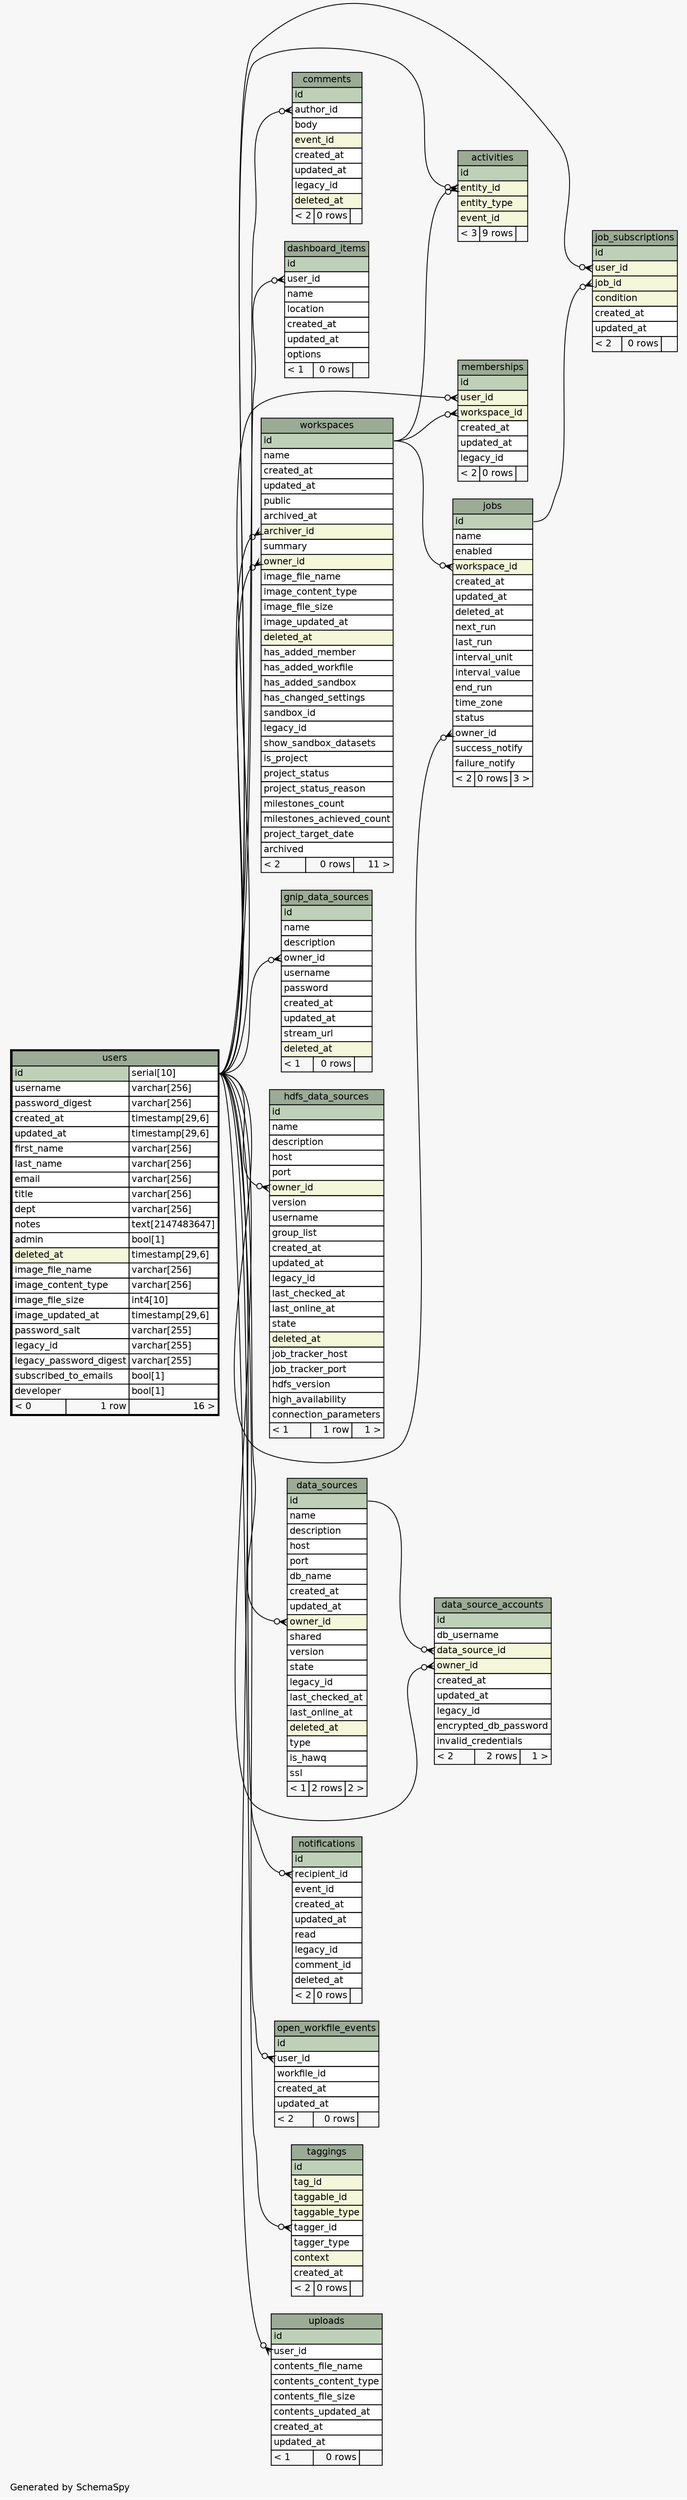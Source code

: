 // dot 2.36.0 on Mac OS X 10.10
// SchemaSpy rev 590
digraph "oneDegreeRelationshipsDiagram" {
  graph [
    rankdir="RL"
    bgcolor="#f7f7f7"
    label="\nGenerated by SchemaSpy"
    labeljust="l"
    nodesep="0.18"
    ranksep="0.46"
    fontname="Helvetica"
    fontsize="11"
  ];
  node [
    fontname="Helvetica"
    fontsize="11"
    shape="plaintext"
  ];
  edge [
    arrowsize="0.8"
  ];
  "activities":"entity_id":w -> "users":"id.type":e [arrowhead=none dir=back arrowtail=crowodot];
  "activities":"entity_id":w -> "workspaces":"id":e [arrowhead=none dir=back arrowtail=crowodot];
  "comments":"author_id":w -> "users":"id.type":e [arrowhead=none dir=back arrowtail=crowodot];
  "dashboard_items":"user_id":w -> "users":"id.type":e [arrowhead=none dir=back arrowtail=crowodot];
  "data_source_accounts":"data_source_id":w -> "data_sources":"id":e [arrowhead=none dir=back arrowtail=crowodot];
  "data_source_accounts":"owner_id":w -> "users":"id.type":e [arrowhead=none dir=back arrowtail=crowodot];
  "data_sources":"owner_id":w -> "users":"id.type":e [arrowhead=none dir=back arrowtail=crowodot];
  "gnip_data_sources":"owner_id":w -> "users":"id.type":e [arrowhead=none dir=back arrowtail=crowodot];
  "hdfs_data_sources":"owner_id":w -> "users":"id.type":e [arrowhead=none dir=back arrowtail=crowodot];
  "job_subscriptions":"job_id":w -> "jobs":"id":e [arrowhead=none dir=back arrowtail=crowodot];
  "job_subscriptions":"user_id":w -> "users":"id.type":e [arrowhead=none dir=back arrowtail=crowodot];
  "jobs":"owner_id":w -> "users":"id.type":e [arrowhead=none dir=back arrowtail=crowodot];
  "jobs":"workspace_id":w -> "workspaces":"id":e [arrowhead=none dir=back arrowtail=crowodot];
  "memberships":"user_id":w -> "users":"id.type":e [arrowhead=none dir=back arrowtail=crowodot];
  "memberships":"workspace_id":w -> "workspaces":"id":e [arrowhead=none dir=back arrowtail=crowodot];
  "notifications":"recipient_id":w -> "users":"id.type":e [arrowhead=none dir=back arrowtail=crowodot];
  "open_workfile_events":"user_id":w -> "users":"id.type":e [arrowhead=none dir=back arrowtail=crowodot];
  "taggings":"tagger_id":w -> "users":"id.type":e [arrowhead=none dir=back arrowtail=crowodot];
  "uploads":"user_id":w -> "users":"id.type":e [arrowhead=none dir=back arrowtail=crowodot];
  "workspaces":"archiver_id":w -> "users":"id.type":e [arrowhead=none dir=back arrowtail=crowodot];
  "workspaces":"owner_id":w -> "users":"id.type":e [arrowhead=none dir=back arrowtail=crowodot];
  "activities" [
    label=<
    <TABLE BORDER="0" CELLBORDER="1" CELLSPACING="0" BGCOLOR="#ffffff">
      <TR><TD COLSPAN="3" BGCOLOR="#9bab96" ALIGN="CENTER">activities</TD></TR>
      <TR><TD PORT="id" COLSPAN="3" BGCOLOR="#bed1b8" ALIGN="LEFT">id</TD></TR>
      <TR><TD PORT="entity_id" COLSPAN="3" BGCOLOR="#f4f7da" ALIGN="LEFT">entity_id</TD></TR>
      <TR><TD PORT="entity_type" COLSPAN="3" BGCOLOR="#f4f7da" ALIGN="LEFT">entity_type</TD></TR>
      <TR><TD PORT="event_id" COLSPAN="3" BGCOLOR="#f4f7da" ALIGN="LEFT">event_id</TD></TR>
      <TR><TD ALIGN="LEFT" BGCOLOR="#f7f7f7">&lt; 3</TD><TD ALIGN="RIGHT" BGCOLOR="#f7f7f7">9 rows</TD><TD ALIGN="RIGHT" BGCOLOR="#f7f7f7">  </TD></TR>
    </TABLE>>
    URL="activities.html"
    tooltip="activities"
  ];
  "comments" [
    label=<
    <TABLE BORDER="0" CELLBORDER="1" CELLSPACING="0" BGCOLOR="#ffffff">
      <TR><TD COLSPAN="3" BGCOLOR="#9bab96" ALIGN="CENTER">comments</TD></TR>
      <TR><TD PORT="id" COLSPAN="3" BGCOLOR="#bed1b8" ALIGN="LEFT">id</TD></TR>
      <TR><TD PORT="author_id" COLSPAN="3" ALIGN="LEFT">author_id</TD></TR>
      <TR><TD PORT="body" COLSPAN="3" ALIGN="LEFT">body</TD></TR>
      <TR><TD PORT="event_id" COLSPAN="3" BGCOLOR="#f4f7da" ALIGN="LEFT">event_id</TD></TR>
      <TR><TD PORT="created_at" COLSPAN="3" ALIGN="LEFT">created_at</TD></TR>
      <TR><TD PORT="updated_at" COLSPAN="3" ALIGN="LEFT">updated_at</TD></TR>
      <TR><TD PORT="legacy_id" COLSPAN="3" ALIGN="LEFT">legacy_id</TD></TR>
      <TR><TD PORT="deleted_at" COLSPAN="3" BGCOLOR="#f4f7da" ALIGN="LEFT">deleted_at</TD></TR>
      <TR><TD ALIGN="LEFT" BGCOLOR="#f7f7f7">&lt; 2</TD><TD ALIGN="RIGHT" BGCOLOR="#f7f7f7">0 rows</TD><TD ALIGN="RIGHT" BGCOLOR="#f7f7f7">  </TD></TR>
    </TABLE>>
    URL="comments.html"
    tooltip="comments"
  ];
  "dashboard_items" [
    label=<
    <TABLE BORDER="0" CELLBORDER="1" CELLSPACING="0" BGCOLOR="#ffffff">
      <TR><TD COLSPAN="3" BGCOLOR="#9bab96" ALIGN="CENTER">dashboard_items</TD></TR>
      <TR><TD PORT="id" COLSPAN="3" BGCOLOR="#bed1b8" ALIGN="LEFT">id</TD></TR>
      <TR><TD PORT="user_id" COLSPAN="3" ALIGN="LEFT">user_id</TD></TR>
      <TR><TD PORT="name" COLSPAN="3" ALIGN="LEFT">name</TD></TR>
      <TR><TD PORT="location" COLSPAN="3" ALIGN="LEFT">location</TD></TR>
      <TR><TD PORT="created_at" COLSPAN="3" ALIGN="LEFT">created_at</TD></TR>
      <TR><TD PORT="updated_at" COLSPAN="3" ALIGN="LEFT">updated_at</TD></TR>
      <TR><TD PORT="options" COLSPAN="3" ALIGN="LEFT">options</TD></TR>
      <TR><TD ALIGN="LEFT" BGCOLOR="#f7f7f7">&lt; 1</TD><TD ALIGN="RIGHT" BGCOLOR="#f7f7f7">0 rows</TD><TD ALIGN="RIGHT" BGCOLOR="#f7f7f7">  </TD></TR>
    </TABLE>>
    URL="dashboard_items.html"
    tooltip="dashboard_items"
  ];
  "data_source_accounts" [
    label=<
    <TABLE BORDER="0" CELLBORDER="1" CELLSPACING="0" BGCOLOR="#ffffff">
      <TR><TD COLSPAN="3" BGCOLOR="#9bab96" ALIGN="CENTER">data_source_accounts</TD></TR>
      <TR><TD PORT="id" COLSPAN="3" BGCOLOR="#bed1b8" ALIGN="LEFT">id</TD></TR>
      <TR><TD PORT="db_username" COLSPAN="3" ALIGN="LEFT">db_username</TD></TR>
      <TR><TD PORT="data_source_id" COLSPAN="3" BGCOLOR="#f4f7da" ALIGN="LEFT">data_source_id</TD></TR>
      <TR><TD PORT="owner_id" COLSPAN="3" BGCOLOR="#f4f7da" ALIGN="LEFT">owner_id</TD></TR>
      <TR><TD PORT="created_at" COLSPAN="3" ALIGN="LEFT">created_at</TD></TR>
      <TR><TD PORT="updated_at" COLSPAN="3" ALIGN="LEFT">updated_at</TD></TR>
      <TR><TD PORT="legacy_id" COLSPAN="3" ALIGN="LEFT">legacy_id</TD></TR>
      <TR><TD PORT="encrypted_db_password" COLSPAN="3" ALIGN="LEFT">encrypted_db_password</TD></TR>
      <TR><TD PORT="invalid_credentials" COLSPAN="3" ALIGN="LEFT">invalid_credentials</TD></TR>
      <TR><TD ALIGN="LEFT" BGCOLOR="#f7f7f7">&lt; 2</TD><TD ALIGN="RIGHT" BGCOLOR="#f7f7f7">2 rows</TD><TD ALIGN="RIGHT" BGCOLOR="#f7f7f7">1 &gt;</TD></TR>
    </TABLE>>
    URL="data_source_accounts.html"
    tooltip="data_source_accounts"
  ];
  "data_sources" [
    label=<
    <TABLE BORDER="0" CELLBORDER="1" CELLSPACING="0" BGCOLOR="#ffffff">
      <TR><TD COLSPAN="3" BGCOLOR="#9bab96" ALIGN="CENTER">data_sources</TD></TR>
      <TR><TD PORT="id" COLSPAN="3" BGCOLOR="#bed1b8" ALIGN="LEFT">id</TD></TR>
      <TR><TD PORT="name" COLSPAN="3" ALIGN="LEFT">name</TD></TR>
      <TR><TD PORT="description" COLSPAN="3" ALIGN="LEFT">description</TD></TR>
      <TR><TD PORT="host" COLSPAN="3" ALIGN="LEFT">host</TD></TR>
      <TR><TD PORT="port" COLSPAN="3" ALIGN="LEFT">port</TD></TR>
      <TR><TD PORT="db_name" COLSPAN="3" ALIGN="LEFT">db_name</TD></TR>
      <TR><TD PORT="created_at" COLSPAN="3" ALIGN="LEFT">created_at</TD></TR>
      <TR><TD PORT="updated_at" COLSPAN="3" ALIGN="LEFT">updated_at</TD></TR>
      <TR><TD PORT="owner_id" COLSPAN="3" BGCOLOR="#f4f7da" ALIGN="LEFT">owner_id</TD></TR>
      <TR><TD PORT="shared" COLSPAN="3" ALIGN="LEFT">shared</TD></TR>
      <TR><TD PORT="version" COLSPAN="3" ALIGN="LEFT">version</TD></TR>
      <TR><TD PORT="state" COLSPAN="3" ALIGN="LEFT">state</TD></TR>
      <TR><TD PORT="legacy_id" COLSPAN="3" ALIGN="LEFT">legacy_id</TD></TR>
      <TR><TD PORT="last_checked_at" COLSPAN="3" ALIGN="LEFT">last_checked_at</TD></TR>
      <TR><TD PORT="last_online_at" COLSPAN="3" ALIGN="LEFT">last_online_at</TD></TR>
      <TR><TD PORT="deleted_at" COLSPAN="3" BGCOLOR="#f4f7da" ALIGN="LEFT">deleted_at</TD></TR>
      <TR><TD PORT="type" COLSPAN="3" ALIGN="LEFT">type</TD></TR>
      <TR><TD PORT="is_hawq" COLSPAN="3" ALIGN="LEFT">is_hawq</TD></TR>
      <TR><TD PORT="ssl" COLSPAN="3" ALIGN="LEFT">ssl</TD></TR>
      <TR><TD ALIGN="LEFT" BGCOLOR="#f7f7f7">&lt; 1</TD><TD ALIGN="RIGHT" BGCOLOR="#f7f7f7">2 rows</TD><TD ALIGN="RIGHT" BGCOLOR="#f7f7f7">2 &gt;</TD></TR>
    </TABLE>>
    URL="data_sources.html"
    tooltip="data_sources"
  ];
  "gnip_data_sources" [
    label=<
    <TABLE BORDER="0" CELLBORDER="1" CELLSPACING="0" BGCOLOR="#ffffff">
      <TR><TD COLSPAN="3" BGCOLOR="#9bab96" ALIGN="CENTER">gnip_data_sources</TD></TR>
      <TR><TD PORT="id" COLSPAN="3" BGCOLOR="#bed1b8" ALIGN="LEFT">id</TD></TR>
      <TR><TD PORT="name" COLSPAN="3" ALIGN="LEFT">name</TD></TR>
      <TR><TD PORT="description" COLSPAN="3" ALIGN="LEFT">description</TD></TR>
      <TR><TD PORT="owner_id" COLSPAN="3" ALIGN="LEFT">owner_id</TD></TR>
      <TR><TD PORT="username" COLSPAN="3" ALIGN="LEFT">username</TD></TR>
      <TR><TD PORT="password" COLSPAN="3" ALIGN="LEFT">password</TD></TR>
      <TR><TD PORT="created_at" COLSPAN="3" ALIGN="LEFT">created_at</TD></TR>
      <TR><TD PORT="updated_at" COLSPAN="3" ALIGN="LEFT">updated_at</TD></TR>
      <TR><TD PORT="stream_url" COLSPAN="3" ALIGN="LEFT">stream_url</TD></TR>
      <TR><TD PORT="deleted_at" COLSPAN="3" BGCOLOR="#f4f7da" ALIGN="LEFT">deleted_at</TD></TR>
      <TR><TD ALIGN="LEFT" BGCOLOR="#f7f7f7">&lt; 1</TD><TD ALIGN="RIGHT" BGCOLOR="#f7f7f7">0 rows</TD><TD ALIGN="RIGHT" BGCOLOR="#f7f7f7">  </TD></TR>
    </TABLE>>
    URL="gnip_data_sources.html"
    tooltip="gnip_data_sources"
  ];
  "hdfs_data_sources" [
    label=<
    <TABLE BORDER="0" CELLBORDER="1" CELLSPACING="0" BGCOLOR="#ffffff">
      <TR><TD COLSPAN="3" BGCOLOR="#9bab96" ALIGN="CENTER">hdfs_data_sources</TD></TR>
      <TR><TD PORT="id" COLSPAN="3" BGCOLOR="#bed1b8" ALIGN="LEFT">id</TD></TR>
      <TR><TD PORT="name" COLSPAN="3" ALIGN="LEFT">name</TD></TR>
      <TR><TD PORT="description" COLSPAN="3" ALIGN="LEFT">description</TD></TR>
      <TR><TD PORT="host" COLSPAN="3" ALIGN="LEFT">host</TD></TR>
      <TR><TD PORT="port" COLSPAN="3" ALIGN="LEFT">port</TD></TR>
      <TR><TD PORT="owner_id" COLSPAN="3" BGCOLOR="#f4f7da" ALIGN="LEFT">owner_id</TD></TR>
      <TR><TD PORT="version" COLSPAN="3" ALIGN="LEFT">version</TD></TR>
      <TR><TD PORT="username" COLSPAN="3" ALIGN="LEFT">username</TD></TR>
      <TR><TD PORT="group_list" COLSPAN="3" ALIGN="LEFT">group_list</TD></TR>
      <TR><TD PORT="created_at" COLSPAN="3" ALIGN="LEFT">created_at</TD></TR>
      <TR><TD PORT="updated_at" COLSPAN="3" ALIGN="LEFT">updated_at</TD></TR>
      <TR><TD PORT="legacy_id" COLSPAN="3" ALIGN="LEFT">legacy_id</TD></TR>
      <TR><TD PORT="last_checked_at" COLSPAN="3" ALIGN="LEFT">last_checked_at</TD></TR>
      <TR><TD PORT="last_online_at" COLSPAN="3" ALIGN="LEFT">last_online_at</TD></TR>
      <TR><TD PORT="state" COLSPAN="3" ALIGN="LEFT">state</TD></TR>
      <TR><TD PORT="deleted_at" COLSPAN="3" BGCOLOR="#f4f7da" ALIGN="LEFT">deleted_at</TD></TR>
      <TR><TD PORT="job_tracker_host" COLSPAN="3" ALIGN="LEFT">job_tracker_host</TD></TR>
      <TR><TD PORT="job_tracker_port" COLSPAN="3" ALIGN="LEFT">job_tracker_port</TD></TR>
      <TR><TD PORT="hdfs_version" COLSPAN="3" ALIGN="LEFT">hdfs_version</TD></TR>
      <TR><TD PORT="high_availability" COLSPAN="3" ALIGN="LEFT">high_availability</TD></TR>
      <TR><TD PORT="connection_parameters" COLSPAN="3" ALIGN="LEFT">connection_parameters</TD></TR>
      <TR><TD ALIGN="LEFT" BGCOLOR="#f7f7f7">&lt; 1</TD><TD ALIGN="RIGHT" BGCOLOR="#f7f7f7">1 row</TD><TD ALIGN="RIGHT" BGCOLOR="#f7f7f7">1 &gt;</TD></TR>
    </TABLE>>
    URL="hdfs_data_sources.html"
    tooltip="hdfs_data_sources"
  ];
  "job_subscriptions" [
    label=<
    <TABLE BORDER="0" CELLBORDER="1" CELLSPACING="0" BGCOLOR="#ffffff">
      <TR><TD COLSPAN="3" BGCOLOR="#9bab96" ALIGN="CENTER">job_subscriptions</TD></TR>
      <TR><TD PORT="id" COLSPAN="3" BGCOLOR="#bed1b8" ALIGN="LEFT">id</TD></TR>
      <TR><TD PORT="user_id" COLSPAN="3" BGCOLOR="#f4f7da" ALIGN="LEFT">user_id</TD></TR>
      <TR><TD PORT="job_id" COLSPAN="3" BGCOLOR="#f4f7da" ALIGN="LEFT">job_id</TD></TR>
      <TR><TD PORT="condition" COLSPAN="3" BGCOLOR="#f4f7da" ALIGN="LEFT">condition</TD></TR>
      <TR><TD PORT="created_at" COLSPAN="3" ALIGN="LEFT">created_at</TD></TR>
      <TR><TD PORT="updated_at" COLSPAN="3" ALIGN="LEFT">updated_at</TD></TR>
      <TR><TD ALIGN="LEFT" BGCOLOR="#f7f7f7">&lt; 2</TD><TD ALIGN="RIGHT" BGCOLOR="#f7f7f7">0 rows</TD><TD ALIGN="RIGHT" BGCOLOR="#f7f7f7">  </TD></TR>
    </TABLE>>
    URL="job_subscriptions.html"
    tooltip="job_subscriptions"
  ];
  "jobs" [
    label=<
    <TABLE BORDER="0" CELLBORDER="1" CELLSPACING="0" BGCOLOR="#ffffff">
      <TR><TD COLSPAN="3" BGCOLOR="#9bab96" ALIGN="CENTER">jobs</TD></TR>
      <TR><TD PORT="id" COLSPAN="3" BGCOLOR="#bed1b8" ALIGN="LEFT">id</TD></TR>
      <TR><TD PORT="name" COLSPAN="3" ALIGN="LEFT">name</TD></TR>
      <TR><TD PORT="enabled" COLSPAN="3" ALIGN="LEFT">enabled</TD></TR>
      <TR><TD PORT="workspace_id" COLSPAN="3" BGCOLOR="#f4f7da" ALIGN="LEFT">workspace_id</TD></TR>
      <TR><TD PORT="created_at" COLSPAN="3" ALIGN="LEFT">created_at</TD></TR>
      <TR><TD PORT="updated_at" COLSPAN="3" ALIGN="LEFT">updated_at</TD></TR>
      <TR><TD PORT="deleted_at" COLSPAN="3" ALIGN="LEFT">deleted_at</TD></TR>
      <TR><TD PORT="next_run" COLSPAN="3" ALIGN="LEFT">next_run</TD></TR>
      <TR><TD PORT="last_run" COLSPAN="3" ALIGN="LEFT">last_run</TD></TR>
      <TR><TD PORT="interval_unit" COLSPAN="3" ALIGN="LEFT">interval_unit</TD></TR>
      <TR><TD PORT="interval_value" COLSPAN="3" ALIGN="LEFT">interval_value</TD></TR>
      <TR><TD PORT="end_run" COLSPAN="3" ALIGN="LEFT">end_run</TD></TR>
      <TR><TD PORT="time_zone" COLSPAN="3" ALIGN="LEFT">time_zone</TD></TR>
      <TR><TD PORT="status" COLSPAN="3" ALIGN="LEFT">status</TD></TR>
      <TR><TD PORT="owner_id" COLSPAN="3" ALIGN="LEFT">owner_id</TD></TR>
      <TR><TD PORT="success_notify" COLSPAN="3" ALIGN="LEFT">success_notify</TD></TR>
      <TR><TD PORT="failure_notify" COLSPAN="3" ALIGN="LEFT">failure_notify</TD></TR>
      <TR><TD ALIGN="LEFT" BGCOLOR="#f7f7f7">&lt; 2</TD><TD ALIGN="RIGHT" BGCOLOR="#f7f7f7">0 rows</TD><TD ALIGN="RIGHT" BGCOLOR="#f7f7f7">3 &gt;</TD></TR>
    </TABLE>>
    URL="jobs.html"
    tooltip="jobs"
  ];
  "memberships" [
    label=<
    <TABLE BORDER="0" CELLBORDER="1" CELLSPACING="0" BGCOLOR="#ffffff">
      <TR><TD COLSPAN="3" BGCOLOR="#9bab96" ALIGN="CENTER">memberships</TD></TR>
      <TR><TD PORT="id" COLSPAN="3" BGCOLOR="#bed1b8" ALIGN="LEFT">id</TD></TR>
      <TR><TD PORT="user_id" COLSPAN="3" BGCOLOR="#f4f7da" ALIGN="LEFT">user_id</TD></TR>
      <TR><TD PORT="workspace_id" COLSPAN="3" BGCOLOR="#f4f7da" ALIGN="LEFT">workspace_id</TD></TR>
      <TR><TD PORT="created_at" COLSPAN="3" ALIGN="LEFT">created_at</TD></TR>
      <TR><TD PORT="updated_at" COLSPAN="3" ALIGN="LEFT">updated_at</TD></TR>
      <TR><TD PORT="legacy_id" COLSPAN="3" ALIGN="LEFT">legacy_id</TD></TR>
      <TR><TD ALIGN="LEFT" BGCOLOR="#f7f7f7">&lt; 2</TD><TD ALIGN="RIGHT" BGCOLOR="#f7f7f7">0 rows</TD><TD ALIGN="RIGHT" BGCOLOR="#f7f7f7">  </TD></TR>
    </TABLE>>
    URL="memberships.html"
    tooltip="memberships"
  ];
  "notifications" [
    label=<
    <TABLE BORDER="0" CELLBORDER="1" CELLSPACING="0" BGCOLOR="#ffffff">
      <TR><TD COLSPAN="3" BGCOLOR="#9bab96" ALIGN="CENTER">notifications</TD></TR>
      <TR><TD PORT="id" COLSPAN="3" BGCOLOR="#bed1b8" ALIGN="LEFT">id</TD></TR>
      <TR><TD PORT="recipient_id" COLSPAN="3" ALIGN="LEFT">recipient_id</TD></TR>
      <TR><TD PORT="event_id" COLSPAN="3" ALIGN="LEFT">event_id</TD></TR>
      <TR><TD PORT="created_at" COLSPAN="3" ALIGN="LEFT">created_at</TD></TR>
      <TR><TD PORT="updated_at" COLSPAN="3" ALIGN="LEFT">updated_at</TD></TR>
      <TR><TD PORT="read" COLSPAN="3" ALIGN="LEFT">read</TD></TR>
      <TR><TD PORT="legacy_id" COLSPAN="3" ALIGN="LEFT">legacy_id</TD></TR>
      <TR><TD PORT="comment_id" COLSPAN="3" ALIGN="LEFT">comment_id</TD></TR>
      <TR><TD PORT="deleted_at" COLSPAN="3" ALIGN="LEFT">deleted_at</TD></TR>
      <TR><TD ALIGN="LEFT" BGCOLOR="#f7f7f7">&lt; 2</TD><TD ALIGN="RIGHT" BGCOLOR="#f7f7f7">0 rows</TD><TD ALIGN="RIGHT" BGCOLOR="#f7f7f7">  </TD></TR>
    </TABLE>>
    URL="notifications.html"
    tooltip="notifications"
  ];
  "open_workfile_events" [
    label=<
    <TABLE BORDER="0" CELLBORDER="1" CELLSPACING="0" BGCOLOR="#ffffff">
      <TR><TD COLSPAN="3" BGCOLOR="#9bab96" ALIGN="CENTER">open_workfile_events</TD></TR>
      <TR><TD PORT="id" COLSPAN="3" BGCOLOR="#bed1b8" ALIGN="LEFT">id</TD></TR>
      <TR><TD PORT="user_id" COLSPAN="3" ALIGN="LEFT">user_id</TD></TR>
      <TR><TD PORT="workfile_id" COLSPAN="3" ALIGN="LEFT">workfile_id</TD></TR>
      <TR><TD PORT="created_at" COLSPAN="3" ALIGN="LEFT">created_at</TD></TR>
      <TR><TD PORT="updated_at" COLSPAN="3" ALIGN="LEFT">updated_at</TD></TR>
      <TR><TD ALIGN="LEFT" BGCOLOR="#f7f7f7">&lt; 2</TD><TD ALIGN="RIGHT" BGCOLOR="#f7f7f7">0 rows</TD><TD ALIGN="RIGHT" BGCOLOR="#f7f7f7">  </TD></TR>
    </TABLE>>
    URL="open_workfile_events.html"
    tooltip="open_workfile_events"
  ];
  "taggings" [
    label=<
    <TABLE BORDER="0" CELLBORDER="1" CELLSPACING="0" BGCOLOR="#ffffff">
      <TR><TD COLSPAN="3" BGCOLOR="#9bab96" ALIGN="CENTER">taggings</TD></TR>
      <TR><TD PORT="id" COLSPAN="3" BGCOLOR="#bed1b8" ALIGN="LEFT">id</TD></TR>
      <TR><TD PORT="tag_id" COLSPAN="3" BGCOLOR="#f4f7da" ALIGN="LEFT">tag_id</TD></TR>
      <TR><TD PORT="taggable_id" COLSPAN="3" BGCOLOR="#f4f7da" ALIGN="LEFT">taggable_id</TD></TR>
      <TR><TD PORT="taggable_type" COLSPAN="3" BGCOLOR="#f4f7da" ALIGN="LEFT">taggable_type</TD></TR>
      <TR><TD PORT="tagger_id" COLSPAN="3" ALIGN="LEFT">tagger_id</TD></TR>
      <TR><TD PORT="tagger_type" COLSPAN="3" ALIGN="LEFT">tagger_type</TD></TR>
      <TR><TD PORT="context" COLSPAN="3" BGCOLOR="#f4f7da" ALIGN="LEFT">context</TD></TR>
      <TR><TD PORT="created_at" COLSPAN="3" ALIGN="LEFT">created_at</TD></TR>
      <TR><TD ALIGN="LEFT" BGCOLOR="#f7f7f7">&lt; 2</TD><TD ALIGN="RIGHT" BGCOLOR="#f7f7f7">0 rows</TD><TD ALIGN="RIGHT" BGCOLOR="#f7f7f7">  </TD></TR>
    </TABLE>>
    URL="taggings.html"
    tooltip="taggings"
  ];
  "uploads" [
    label=<
    <TABLE BORDER="0" CELLBORDER="1" CELLSPACING="0" BGCOLOR="#ffffff">
      <TR><TD COLSPAN="3" BGCOLOR="#9bab96" ALIGN="CENTER">uploads</TD></TR>
      <TR><TD PORT="id" COLSPAN="3" BGCOLOR="#bed1b8" ALIGN="LEFT">id</TD></TR>
      <TR><TD PORT="user_id" COLSPAN="3" ALIGN="LEFT">user_id</TD></TR>
      <TR><TD PORT="contents_file_name" COLSPAN="3" ALIGN="LEFT">contents_file_name</TD></TR>
      <TR><TD PORT="contents_content_type" COLSPAN="3" ALIGN="LEFT">contents_content_type</TD></TR>
      <TR><TD PORT="contents_file_size" COLSPAN="3" ALIGN="LEFT">contents_file_size</TD></TR>
      <TR><TD PORT="contents_updated_at" COLSPAN="3" ALIGN="LEFT">contents_updated_at</TD></TR>
      <TR><TD PORT="created_at" COLSPAN="3" ALIGN="LEFT">created_at</TD></TR>
      <TR><TD PORT="updated_at" COLSPAN="3" ALIGN="LEFT">updated_at</TD></TR>
      <TR><TD ALIGN="LEFT" BGCOLOR="#f7f7f7">&lt; 1</TD><TD ALIGN="RIGHT" BGCOLOR="#f7f7f7">0 rows</TD><TD ALIGN="RIGHT" BGCOLOR="#f7f7f7">  </TD></TR>
    </TABLE>>
    URL="uploads.html"
    tooltip="uploads"
  ];
  "users" [
    label=<
    <TABLE BORDER="2" CELLBORDER="1" CELLSPACING="0" BGCOLOR="#ffffff">
      <TR><TD COLSPAN="3" BGCOLOR="#9bab96" ALIGN="CENTER">users</TD></TR>
      <TR><TD PORT="id" COLSPAN="2" BGCOLOR="#bed1b8" ALIGN="LEFT">id</TD><TD PORT="id.type" ALIGN="LEFT">serial[10]</TD></TR>
      <TR><TD PORT="username" COLSPAN="2" ALIGN="LEFT">username</TD><TD PORT="username.type" ALIGN="LEFT">varchar[256]</TD></TR>
      <TR><TD PORT="password_digest" COLSPAN="2" ALIGN="LEFT">password_digest</TD><TD PORT="password_digest.type" ALIGN="LEFT">varchar[256]</TD></TR>
      <TR><TD PORT="created_at" COLSPAN="2" ALIGN="LEFT">created_at</TD><TD PORT="created_at.type" ALIGN="LEFT">timestamp[29,6]</TD></TR>
      <TR><TD PORT="updated_at" COLSPAN="2" ALIGN="LEFT">updated_at</TD><TD PORT="updated_at.type" ALIGN="LEFT">timestamp[29,6]</TD></TR>
      <TR><TD PORT="first_name" COLSPAN="2" ALIGN="LEFT">first_name</TD><TD PORT="first_name.type" ALIGN="LEFT">varchar[256]</TD></TR>
      <TR><TD PORT="last_name" COLSPAN="2" ALIGN="LEFT">last_name</TD><TD PORT="last_name.type" ALIGN="LEFT">varchar[256]</TD></TR>
      <TR><TD PORT="email" COLSPAN="2" ALIGN="LEFT">email</TD><TD PORT="email.type" ALIGN="LEFT">varchar[256]</TD></TR>
      <TR><TD PORT="title" COLSPAN="2" ALIGN="LEFT">title</TD><TD PORT="title.type" ALIGN="LEFT">varchar[256]</TD></TR>
      <TR><TD PORT="dept" COLSPAN="2" ALIGN="LEFT">dept</TD><TD PORT="dept.type" ALIGN="LEFT">varchar[256]</TD></TR>
      <TR><TD PORT="notes" COLSPAN="2" ALIGN="LEFT">notes</TD><TD PORT="notes.type" ALIGN="LEFT">text[2147483647]</TD></TR>
      <TR><TD PORT="admin" COLSPAN="2" ALIGN="LEFT">admin</TD><TD PORT="admin.type" ALIGN="LEFT">bool[1]</TD></TR>
      <TR><TD PORT="deleted_at" COLSPAN="2" BGCOLOR="#f4f7da" ALIGN="LEFT">deleted_at</TD><TD PORT="deleted_at.type" ALIGN="LEFT">timestamp[29,6]</TD></TR>
      <TR><TD PORT="image_file_name" COLSPAN="2" ALIGN="LEFT">image_file_name</TD><TD PORT="image_file_name.type" ALIGN="LEFT">varchar[256]</TD></TR>
      <TR><TD PORT="image_content_type" COLSPAN="2" ALIGN="LEFT">image_content_type</TD><TD PORT="image_content_type.type" ALIGN="LEFT">varchar[256]</TD></TR>
      <TR><TD PORT="image_file_size" COLSPAN="2" ALIGN="LEFT">image_file_size</TD><TD PORT="image_file_size.type" ALIGN="LEFT">int4[10]</TD></TR>
      <TR><TD PORT="image_updated_at" COLSPAN="2" ALIGN="LEFT">image_updated_at</TD><TD PORT="image_updated_at.type" ALIGN="LEFT">timestamp[29,6]</TD></TR>
      <TR><TD PORT="password_salt" COLSPAN="2" ALIGN="LEFT">password_salt</TD><TD PORT="password_salt.type" ALIGN="LEFT">varchar[255]</TD></TR>
      <TR><TD PORT="legacy_id" COLSPAN="2" ALIGN="LEFT">legacy_id</TD><TD PORT="legacy_id.type" ALIGN="LEFT">varchar[255]</TD></TR>
      <TR><TD PORT="legacy_password_digest" COLSPAN="2" ALIGN="LEFT">legacy_password_digest</TD><TD PORT="legacy_password_digest.type" ALIGN="LEFT">varchar[255]</TD></TR>
      <TR><TD PORT="subscribed_to_emails" COLSPAN="2" ALIGN="LEFT">subscribed_to_emails</TD><TD PORT="subscribed_to_emails.type" ALIGN="LEFT">bool[1]</TD></TR>
      <TR><TD PORT="developer" COLSPAN="2" ALIGN="LEFT">developer</TD><TD PORT="developer.type" ALIGN="LEFT">bool[1]</TD></TR>
      <TR><TD ALIGN="LEFT" BGCOLOR="#f7f7f7">&lt; 0</TD><TD ALIGN="RIGHT" BGCOLOR="#f7f7f7">1 row</TD><TD ALIGN="RIGHT" BGCOLOR="#f7f7f7">16 &gt;</TD></TR>
    </TABLE>>
    URL="users.html"
    tooltip="users"
  ];
  "workspaces" [
    label=<
    <TABLE BORDER="0" CELLBORDER="1" CELLSPACING="0" BGCOLOR="#ffffff">
      <TR><TD COLSPAN="3" BGCOLOR="#9bab96" ALIGN="CENTER">workspaces</TD></TR>
      <TR><TD PORT="id" COLSPAN="3" BGCOLOR="#bed1b8" ALIGN="LEFT">id</TD></TR>
      <TR><TD PORT="name" COLSPAN="3" ALIGN="LEFT">name</TD></TR>
      <TR><TD PORT="created_at" COLSPAN="3" ALIGN="LEFT">created_at</TD></TR>
      <TR><TD PORT="updated_at" COLSPAN="3" ALIGN="LEFT">updated_at</TD></TR>
      <TR><TD PORT="public" COLSPAN="3" ALIGN="LEFT">public</TD></TR>
      <TR><TD PORT="archived_at" COLSPAN="3" ALIGN="LEFT">archived_at</TD></TR>
      <TR><TD PORT="archiver_id" COLSPAN="3" BGCOLOR="#f4f7da" ALIGN="LEFT">archiver_id</TD></TR>
      <TR><TD PORT="summary" COLSPAN="3" ALIGN="LEFT">summary</TD></TR>
      <TR><TD PORT="owner_id" COLSPAN="3" BGCOLOR="#f4f7da" ALIGN="LEFT">owner_id</TD></TR>
      <TR><TD PORT="image_file_name" COLSPAN="3" ALIGN="LEFT">image_file_name</TD></TR>
      <TR><TD PORT="image_content_type" COLSPAN="3" ALIGN="LEFT">image_content_type</TD></TR>
      <TR><TD PORT="image_file_size" COLSPAN="3" ALIGN="LEFT">image_file_size</TD></TR>
      <TR><TD PORT="image_updated_at" COLSPAN="3" ALIGN="LEFT">image_updated_at</TD></TR>
      <TR><TD PORT="deleted_at" COLSPAN="3" BGCOLOR="#f4f7da" ALIGN="LEFT">deleted_at</TD></TR>
      <TR><TD PORT="has_added_member" COLSPAN="3" ALIGN="LEFT">has_added_member</TD></TR>
      <TR><TD PORT="has_added_workfile" COLSPAN="3" ALIGN="LEFT">has_added_workfile</TD></TR>
      <TR><TD PORT="has_added_sandbox" COLSPAN="3" ALIGN="LEFT">has_added_sandbox</TD></TR>
      <TR><TD PORT="has_changed_settings" COLSPAN="3" ALIGN="LEFT">has_changed_settings</TD></TR>
      <TR><TD PORT="sandbox_id" COLSPAN="3" ALIGN="LEFT">sandbox_id</TD></TR>
      <TR><TD PORT="legacy_id" COLSPAN="3" ALIGN="LEFT">legacy_id</TD></TR>
      <TR><TD PORT="show_sandbox_datasets" COLSPAN="3" ALIGN="LEFT">show_sandbox_datasets</TD></TR>
      <TR><TD PORT="is_project" COLSPAN="3" ALIGN="LEFT">is_project</TD></TR>
      <TR><TD PORT="project_status" COLSPAN="3" ALIGN="LEFT">project_status</TD></TR>
      <TR><TD PORT="project_status_reason" COLSPAN="3" ALIGN="LEFT">project_status_reason</TD></TR>
      <TR><TD PORT="milestones_count" COLSPAN="3" ALIGN="LEFT">milestones_count</TD></TR>
      <TR><TD PORT="milestones_achieved_count" COLSPAN="3" ALIGN="LEFT">milestones_achieved_count</TD></TR>
      <TR><TD PORT="project_target_date" COLSPAN="3" ALIGN="LEFT">project_target_date</TD></TR>
      <TR><TD PORT="archived" COLSPAN="3" ALIGN="LEFT">archived</TD></TR>
      <TR><TD ALIGN="LEFT" BGCOLOR="#f7f7f7">&lt; 2</TD><TD ALIGN="RIGHT" BGCOLOR="#f7f7f7">0 rows</TD><TD ALIGN="RIGHT" BGCOLOR="#f7f7f7">11 &gt;</TD></TR>
    </TABLE>>
    URL="workspaces.html"
    tooltip="workspaces"
  ];
}
